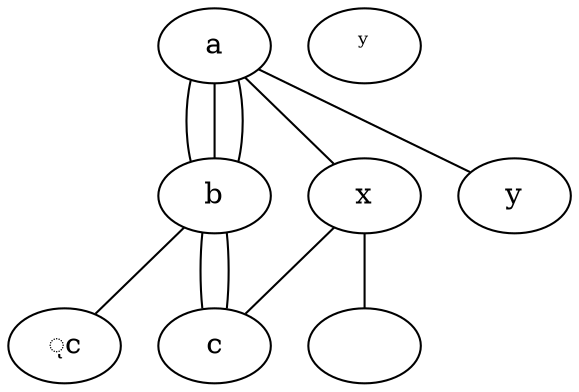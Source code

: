 graph test2147483647 {
       a -- b -- c;
ʸ       a -- b -- c;
ʸ       a -- b -- ͅc;
       a -- {x y};
       x -- c [w=10.0];
       x --󠁭 y [w=2147483644.0,len=3];
}

